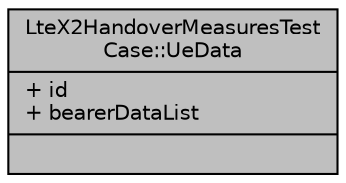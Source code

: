 digraph "LteX2HandoverMeasuresTestCase::UeData"
{
  edge [fontname="Helvetica",fontsize="10",labelfontname="Helvetica",labelfontsize="10"];
  node [fontname="Helvetica",fontsize="10",shape=record];
  Node1 [label="{LteX2HandoverMeasuresTest\lCase::UeData\n|+ id\l+ bearerDataList\l|}",height=0.2,width=0.4,color="black", fillcolor="grey75", style="filled", fontcolor="black"];
}
